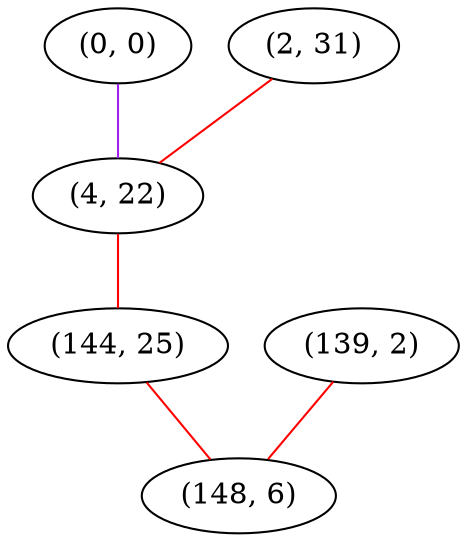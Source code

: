graph "" {
"(0, 0)";
"(2, 31)";
"(139, 2)";
"(4, 22)";
"(144, 25)";
"(148, 6)";
"(0, 0)" -- "(4, 22)"  [color=purple, key=0, weight=4];
"(2, 31)" -- "(4, 22)"  [color=red, key=0, weight=1];
"(139, 2)" -- "(148, 6)"  [color=red, key=0, weight=1];
"(4, 22)" -- "(144, 25)"  [color=red, key=0, weight=1];
"(144, 25)" -- "(148, 6)"  [color=red, key=0, weight=1];
}
